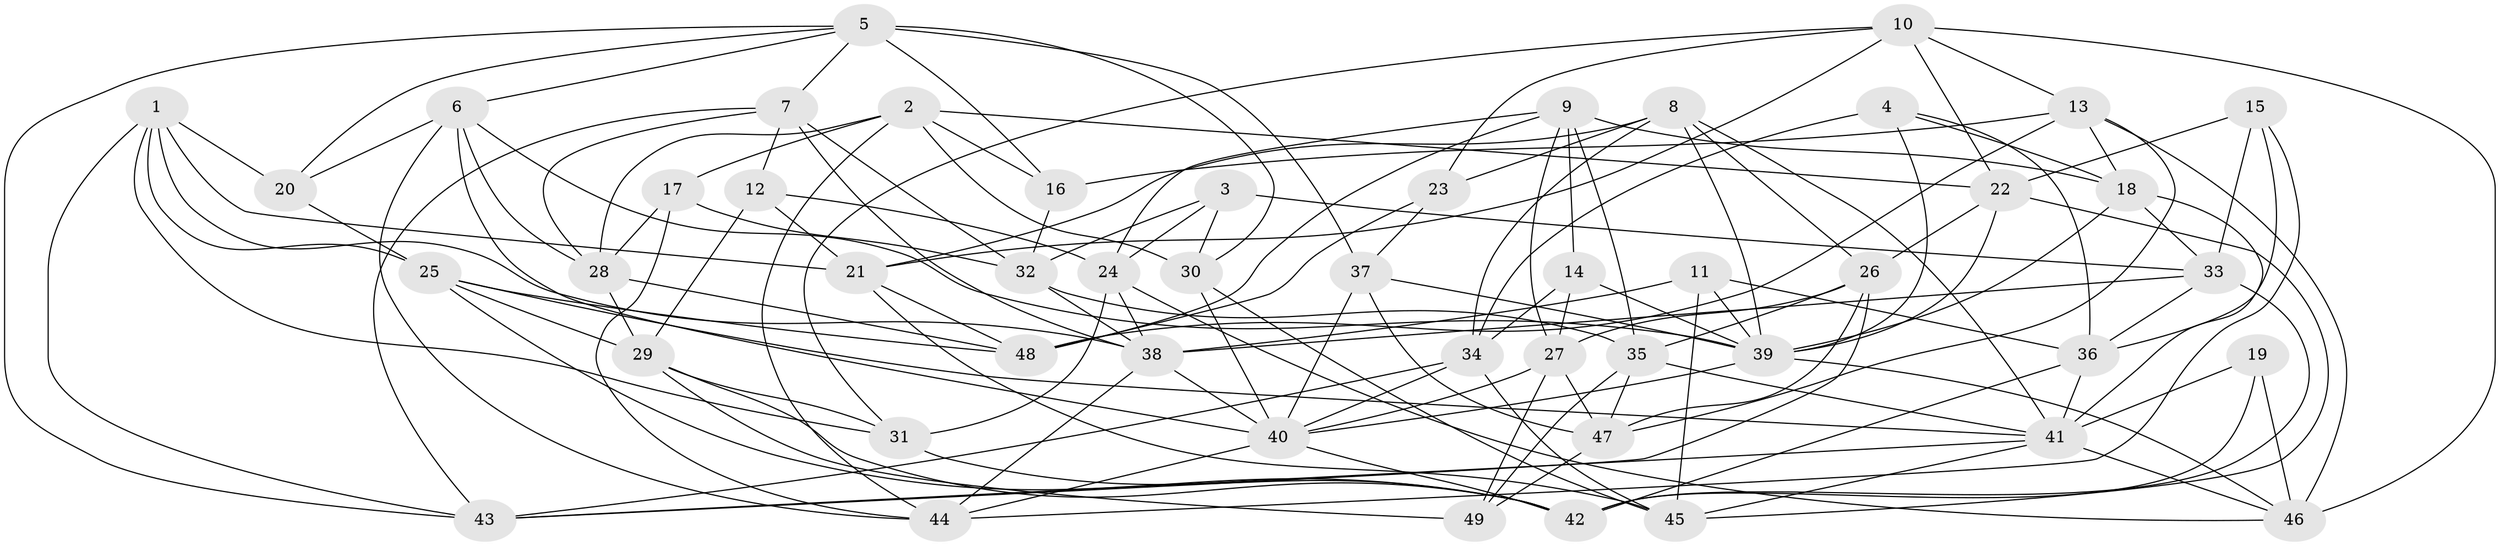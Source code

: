 // original degree distribution, {4: 1.0}
// Generated by graph-tools (version 1.1) at 2025/26/03/09/25 03:26:54]
// undirected, 49 vertices, 140 edges
graph export_dot {
graph [start="1"]
  node [color=gray90,style=filled];
  1;
  2;
  3;
  4;
  5;
  6;
  7;
  8;
  9;
  10;
  11;
  12;
  13;
  14;
  15;
  16;
  17;
  18;
  19;
  20;
  21;
  22;
  23;
  24;
  25;
  26;
  27;
  28;
  29;
  30;
  31;
  32;
  33;
  34;
  35;
  36;
  37;
  38;
  39;
  40;
  41;
  42;
  43;
  44;
  45;
  46;
  47;
  48;
  49;
  1 -- 20 [weight=1.0];
  1 -- 21 [weight=1.0];
  1 -- 25 [weight=1.0];
  1 -- 31 [weight=1.0];
  1 -- 38 [weight=1.0];
  1 -- 43 [weight=1.0];
  2 -- 16 [weight=1.0];
  2 -- 17 [weight=1.0];
  2 -- 22 [weight=1.0];
  2 -- 28 [weight=1.0];
  2 -- 30 [weight=1.0];
  2 -- 44 [weight=1.0];
  3 -- 24 [weight=1.0];
  3 -- 30 [weight=1.0];
  3 -- 32 [weight=1.0];
  3 -- 33 [weight=1.0];
  4 -- 18 [weight=1.0];
  4 -- 34 [weight=1.0];
  4 -- 36 [weight=1.0];
  4 -- 39 [weight=1.0];
  5 -- 6 [weight=1.0];
  5 -- 7 [weight=1.0];
  5 -- 16 [weight=1.0];
  5 -- 20 [weight=1.0];
  5 -- 30 [weight=2.0];
  5 -- 37 [weight=1.0];
  5 -- 43 [weight=1.0];
  6 -- 20 [weight=1.0];
  6 -- 28 [weight=1.0];
  6 -- 39 [weight=1.0];
  6 -- 40 [weight=1.0];
  6 -- 44 [weight=1.0];
  7 -- 12 [weight=1.0];
  7 -- 28 [weight=1.0];
  7 -- 32 [weight=1.0];
  7 -- 38 [weight=1.0];
  7 -- 43 [weight=1.0];
  8 -- 21 [weight=1.0];
  8 -- 23 [weight=1.0];
  8 -- 26 [weight=1.0];
  8 -- 34 [weight=1.0];
  8 -- 39 [weight=1.0];
  8 -- 41 [weight=1.0];
  9 -- 14 [weight=1.0];
  9 -- 18 [weight=1.0];
  9 -- 24 [weight=1.0];
  9 -- 27 [weight=1.0];
  9 -- 35 [weight=1.0];
  9 -- 48 [weight=1.0];
  10 -- 13 [weight=1.0];
  10 -- 21 [weight=1.0];
  10 -- 22 [weight=1.0];
  10 -- 23 [weight=1.0];
  10 -- 31 [weight=1.0];
  10 -- 46 [weight=1.0];
  11 -- 36 [weight=1.0];
  11 -- 38 [weight=1.0];
  11 -- 39 [weight=1.0];
  11 -- 45 [weight=1.0];
  12 -- 21 [weight=1.0];
  12 -- 24 [weight=1.0];
  12 -- 29 [weight=1.0];
  13 -- 16 [weight=1.0];
  13 -- 18 [weight=1.0];
  13 -- 46 [weight=1.0];
  13 -- 47 [weight=1.0];
  13 -- 48 [weight=1.0];
  14 -- 27 [weight=1.0];
  14 -- 34 [weight=1.0];
  14 -- 39 [weight=1.0];
  15 -- 22 [weight=1.0];
  15 -- 33 [weight=1.0];
  15 -- 36 [weight=1.0];
  15 -- 44 [weight=1.0];
  16 -- 32 [weight=1.0];
  17 -- 28 [weight=1.0];
  17 -- 32 [weight=1.0];
  17 -- 44 [weight=1.0];
  18 -- 33 [weight=1.0];
  18 -- 39 [weight=1.0];
  18 -- 41 [weight=1.0];
  19 -- 41 [weight=2.0];
  19 -- 42 [weight=3.0];
  19 -- 46 [weight=1.0];
  20 -- 25 [weight=1.0];
  21 -- 45 [weight=1.0];
  21 -- 48 [weight=1.0];
  22 -- 26 [weight=1.0];
  22 -- 39 [weight=1.0];
  22 -- 45 [weight=1.0];
  23 -- 37 [weight=1.0];
  23 -- 48 [weight=1.0];
  24 -- 31 [weight=1.0];
  24 -- 38 [weight=1.0];
  24 -- 46 [weight=1.0];
  25 -- 29 [weight=1.0];
  25 -- 41 [weight=1.0];
  25 -- 42 [weight=1.0];
  25 -- 48 [weight=1.0];
  26 -- 27 [weight=1.0];
  26 -- 35 [weight=1.0];
  26 -- 43 [weight=1.0];
  26 -- 47 [weight=1.0];
  27 -- 40 [weight=1.0];
  27 -- 47 [weight=1.0];
  27 -- 49 [weight=1.0];
  28 -- 29 [weight=1.0];
  28 -- 48 [weight=1.0];
  29 -- 31 [weight=1.0];
  29 -- 42 [weight=1.0];
  29 -- 49 [weight=1.0];
  30 -- 40 [weight=1.0];
  30 -- 45 [weight=1.0];
  31 -- 42 [weight=2.0];
  32 -- 35 [weight=1.0];
  32 -- 38 [weight=1.0];
  33 -- 36 [weight=1.0];
  33 -- 38 [weight=1.0];
  33 -- 42 [weight=1.0];
  34 -- 40 [weight=1.0];
  34 -- 43 [weight=1.0];
  34 -- 45 [weight=1.0];
  35 -- 41 [weight=1.0];
  35 -- 47 [weight=1.0];
  35 -- 49 [weight=1.0];
  36 -- 41 [weight=1.0];
  36 -- 42 [weight=1.0];
  37 -- 39 [weight=1.0];
  37 -- 40 [weight=2.0];
  37 -- 47 [weight=1.0];
  38 -- 40 [weight=1.0];
  38 -- 44 [weight=1.0];
  39 -- 40 [weight=1.0];
  39 -- 46 [weight=1.0];
  40 -- 42 [weight=1.0];
  40 -- 44 [weight=1.0];
  41 -- 43 [weight=1.0];
  41 -- 45 [weight=1.0];
  41 -- 46 [weight=1.0];
  47 -- 49 [weight=1.0];
}
